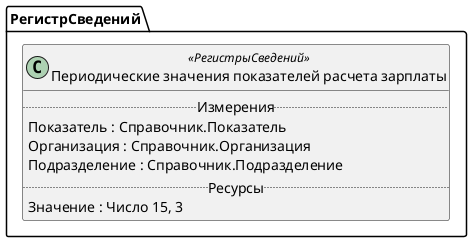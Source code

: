 ﻿@startuml ПериодическиеЗначенияПоказателейРасчетаЗарплаты
'!include templates.wsd
'..\include templates.wsd
class РегистрСведений.ПериодическиеЗначенияПоказателейРасчетаЗарплаты as "Периодические значения показателей расчета зарплаты" <<РегистрыСведений>>
{
..Измерения..
Показатель : Справочник.Показатель
Организация : Справочник.Организация
Подразделение : Справочник.Подразделение
..Ресурсы..
Значение : Число 15, 3
}
@enduml
